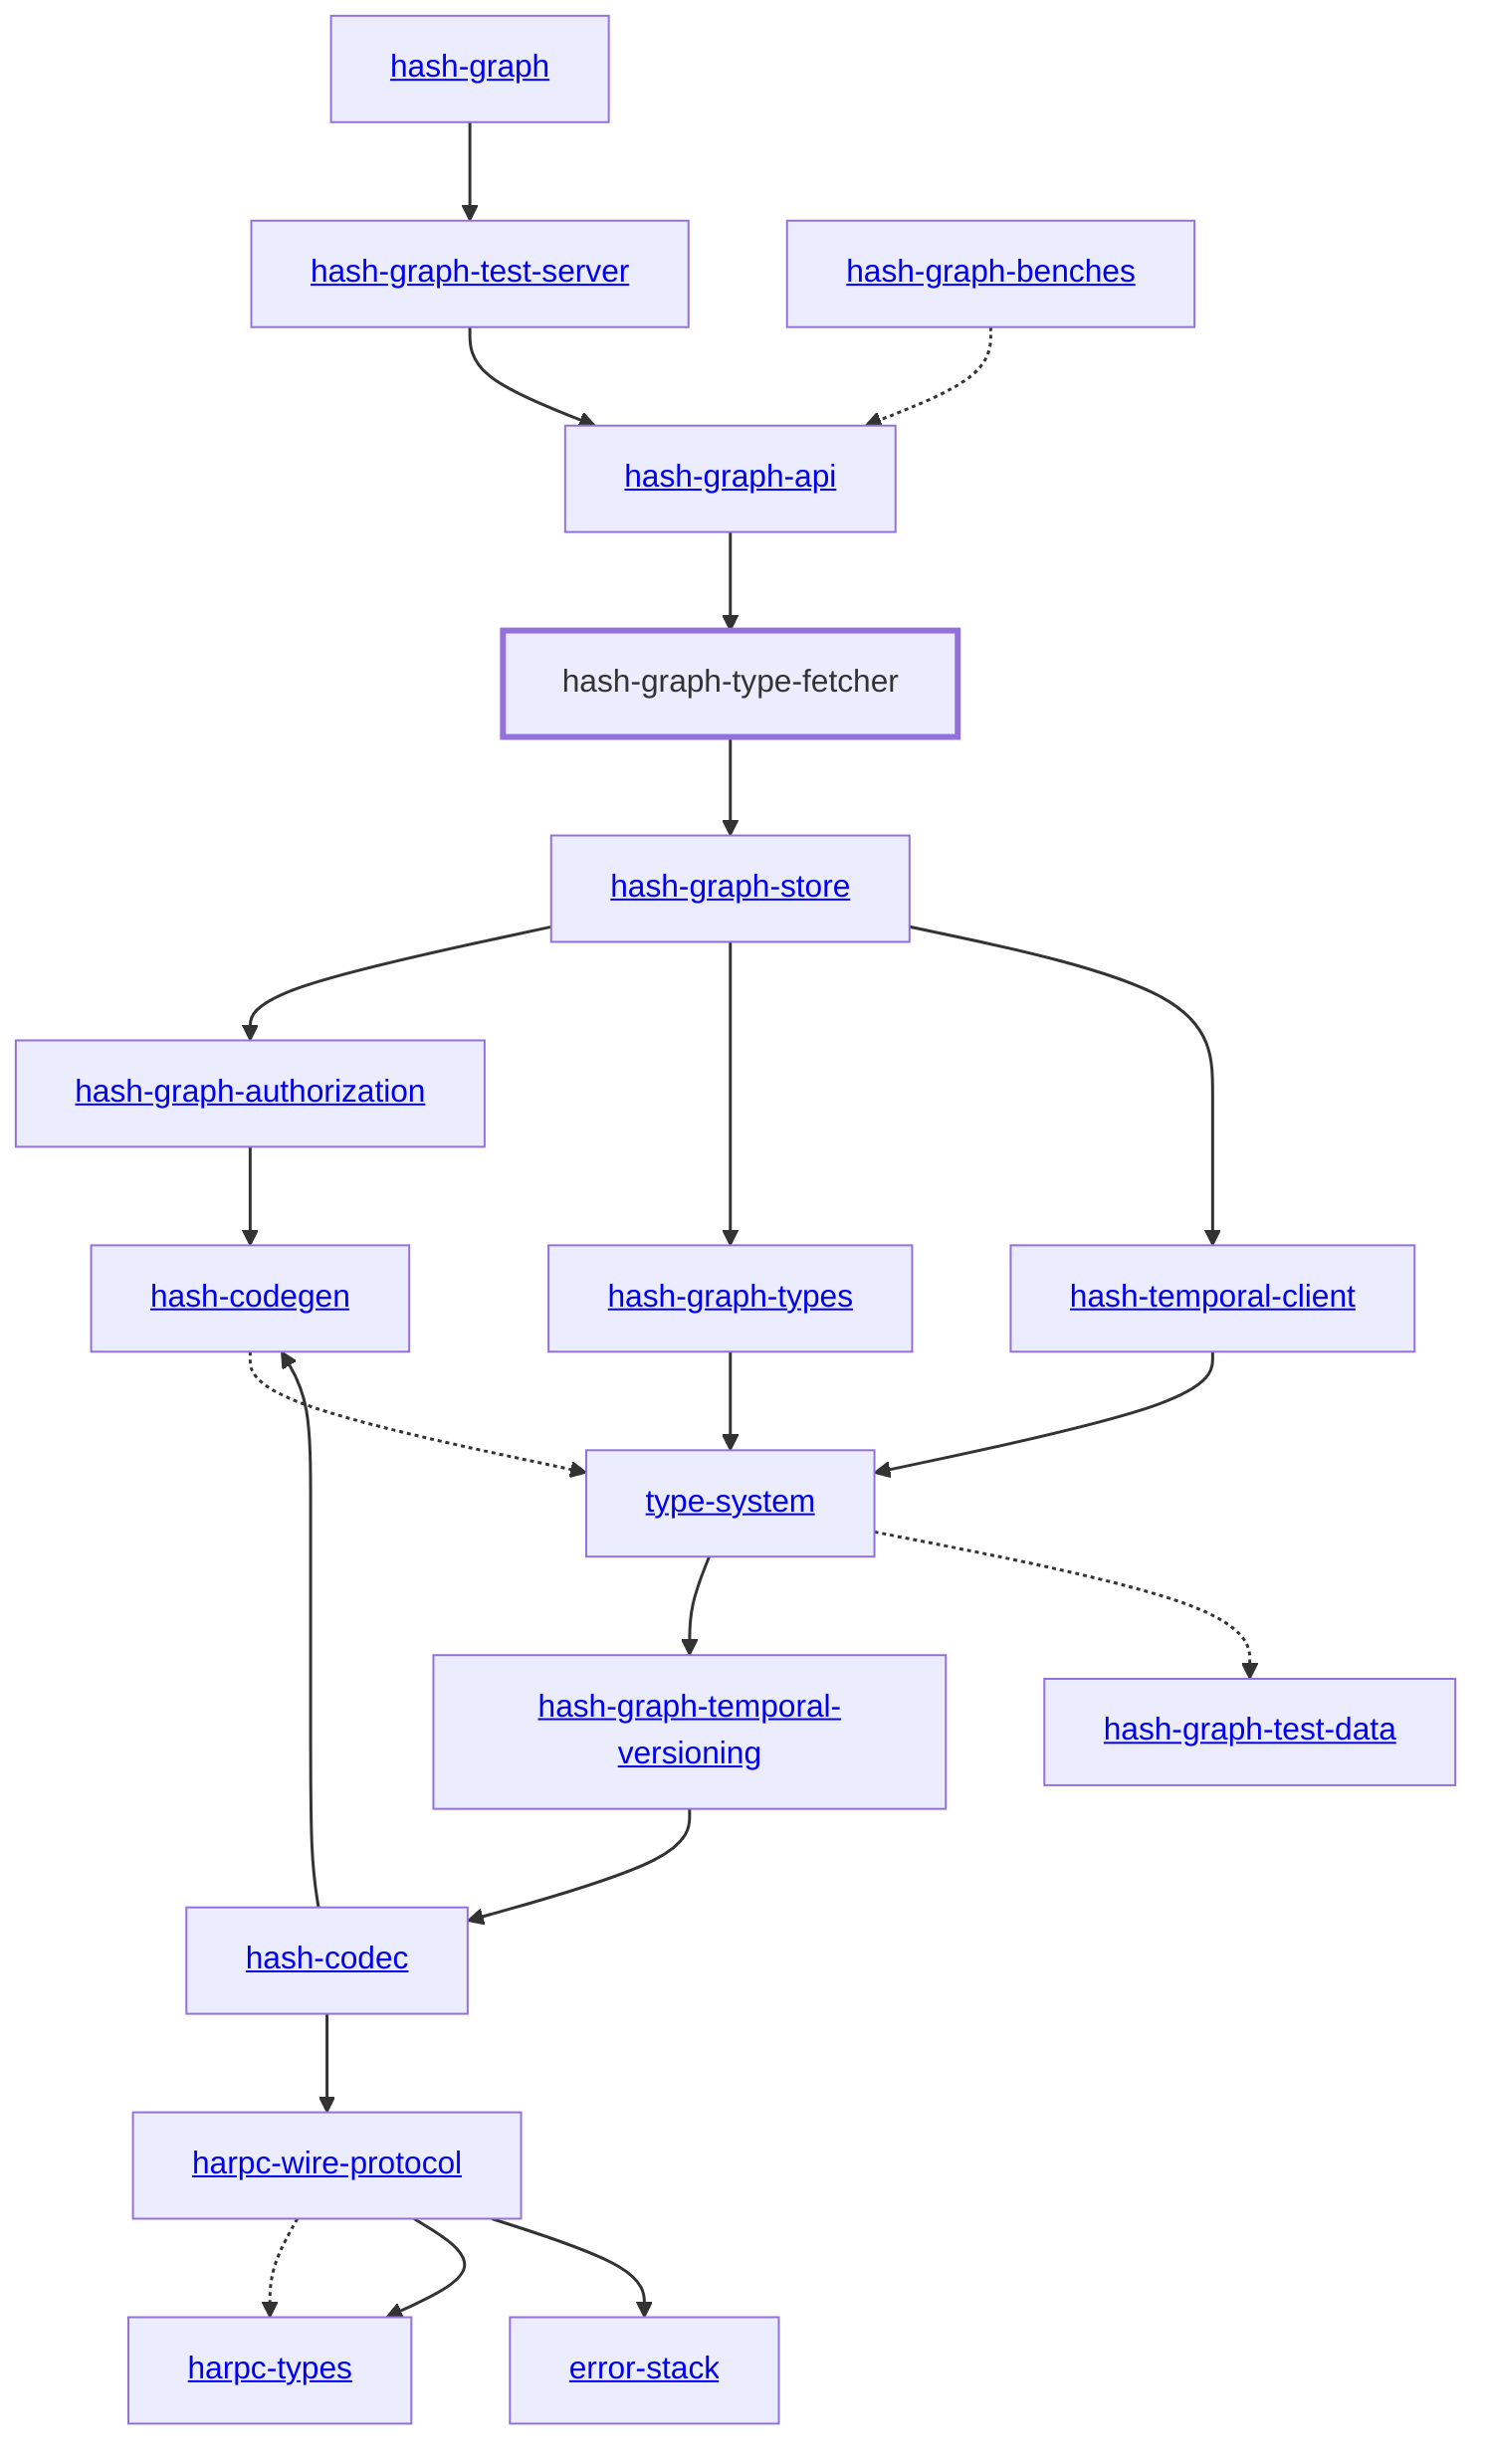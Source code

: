 graph TD
    linkStyle default stroke-width:1.5px
    classDef default stroke-width:1px
    classDef root stroke-width:3px
    classDef dev stroke-width:1px
    classDef build stroke-width:1px
    %% Legend
    %% --> : Normal dependency
    %% -.-> : Dev dependency
    %% ---> : Build dependency
    0[<a href="../hash_graph">hash-graph</a>]
    1[<a href="../type_system">type-system</a>]
    2[<a href="../hash_codec">hash-codec</a>]
    3[<a href="../hash_codegen">hash-codegen</a>]
    4[<a href="../hash_graph_api">hash-graph-api</a>]
    5[<a href="../hash_graph_authorization">hash-graph-authorization</a>]
    6[<a href="../hash_graph_store">hash-graph-store</a>]
    7[<a href="../hash_graph_temporal_versioning">hash-graph-temporal-versioning</a>]
    8[<a href="../hash_graph_test_server">hash-graph-test-server</a>]
    9[hash-graph-type-fetcher]
    class 9 root
    10[<a href="../hash_graph_types">hash-graph-types</a>]
    11[<a href="../harpc_types">harpc-types</a>]
    12[<a href="../harpc_wire_protocol">harpc-wire-protocol</a>]
    13[<a href="../hash_temporal_client">hash-temporal-client</a>]
    14[<a href="../error_stack">error-stack</a>]
    15[<a href="../hash_graph_benches">hash-graph-benches</a>]
    16[<a href="../hash_graph_test_data">hash-graph-test-data</a>]
    0 --> 8
    1 --> 7
    1 -.-> 16
    2 --> 3
    2 --> 12
    3 -.-> 1
    4 --> 9
    5 --> 3
    6 --> 5
    6 --> 10
    6 --> 13
    7 --> 2
    8 --> 4
    9 --> 6
    10 --> 1
    12 -.-> 11
    12 --> 11
    12 --> 14
    13 --> 1
    15 -.-> 4